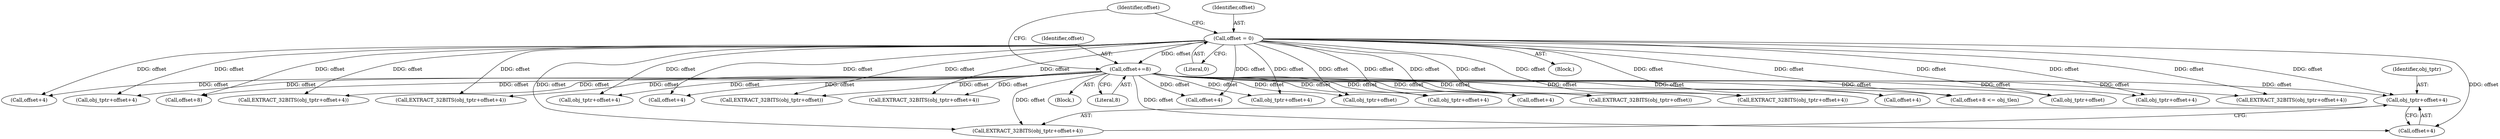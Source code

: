 digraph "0_tcpdump_d97e94223720684c6aa740ff219e0d19426c2220@pointer" {
"1001468" [label="(Call,obj_tptr+offset+4)"];
"1001397" [label="(Call,offset = 0)"];
"1001500" [label="(Call,offset+=8)"];
"1001493" [label="(Call,EXTRACT_32BITS(obj_tptr+offset+4))"];
"1001430" [label="(Call,obj_tptr+offset+4)"];
"1001500" [label="(Call,offset+=8)"];
"1001432" [label="(Call,offset+4)"];
"1001406" [label="(Block,)"];
"1001442" [label="(Call,offset+4)"];
"1001413" [label="(Call,EXTRACT_32BITS(obj_tptr+offset))"];
"1001429" [label="(Call,EXTRACT_32BITS(obj_tptr+offset+4))"];
"1001502" [label="(Literal,8)"];
"1001439" [label="(Call,EXTRACT_32BITS(obj_tptr+offset+4))"];
"1001458" [label="(Call,offset+4)"];
"1001485" [label="(Call,EXTRACT_32BITS(obj_tptr+offset+4))"];
"1001494" [label="(Call,obj_tptr+offset+4)"];
"1001399" [label="(Literal,0)"];
"1001397" [label="(Call,offset = 0)"];
"1001402" [label="(Call,offset+8)"];
"1001440" [label="(Call,obj_tptr+offset+4)"];
"1001398" [label="(Identifier,offset)"];
"1001455" [label="(Call,EXTRACT_32BITS(obj_tptr+offset+4))"];
"1001418" [label="(Call,obj_tptr+offset)"];
"1001456" [label="(Call,obj_tptr+offset+4)"];
"1001468" [label="(Call,obj_tptr+offset+4)"];
"1001470" [label="(Call,offset+4)"];
"1001403" [label="(Identifier,offset)"];
"1001417" [label="(Call,EXTRACT_32BITS(obj_tptr+offset))"];
"1001469" [label="(Identifier,obj_tptr)"];
"1001467" [label="(Call,EXTRACT_32BITS(obj_tptr+offset+4))"];
"1001488" [label="(Call,offset+4)"];
"1001401" [label="(Call,offset+8 <= obj_tlen)"];
"1001486" [label="(Call,obj_tptr+offset+4)"];
"1001177" [label="(Block,)"];
"1001496" [label="(Call,offset+4)"];
"1001414" [label="(Call,obj_tptr+offset)"];
"1001501" [label="(Identifier,offset)"];
"1001468" -> "1001467"  [label="AST: "];
"1001468" -> "1001470"  [label="CFG: "];
"1001469" -> "1001468"  [label="AST: "];
"1001470" -> "1001468"  [label="AST: "];
"1001467" -> "1001468"  [label="CFG: "];
"1001397" -> "1001468"  [label="DDG: offset"];
"1001500" -> "1001468"  [label="DDG: offset"];
"1001397" -> "1001177"  [label="AST: "];
"1001397" -> "1001399"  [label="CFG: "];
"1001398" -> "1001397"  [label="AST: "];
"1001399" -> "1001397"  [label="AST: "];
"1001403" -> "1001397"  [label="CFG: "];
"1001397" -> "1001401"  [label="DDG: offset"];
"1001397" -> "1001402"  [label="DDG: offset"];
"1001397" -> "1001413"  [label="DDG: offset"];
"1001397" -> "1001414"  [label="DDG: offset"];
"1001397" -> "1001417"  [label="DDG: offset"];
"1001397" -> "1001418"  [label="DDG: offset"];
"1001397" -> "1001429"  [label="DDG: offset"];
"1001397" -> "1001430"  [label="DDG: offset"];
"1001397" -> "1001432"  [label="DDG: offset"];
"1001397" -> "1001439"  [label="DDG: offset"];
"1001397" -> "1001440"  [label="DDG: offset"];
"1001397" -> "1001442"  [label="DDG: offset"];
"1001397" -> "1001455"  [label="DDG: offset"];
"1001397" -> "1001456"  [label="DDG: offset"];
"1001397" -> "1001458"  [label="DDG: offset"];
"1001397" -> "1001467"  [label="DDG: offset"];
"1001397" -> "1001470"  [label="DDG: offset"];
"1001397" -> "1001485"  [label="DDG: offset"];
"1001397" -> "1001486"  [label="DDG: offset"];
"1001397" -> "1001488"  [label="DDG: offset"];
"1001397" -> "1001493"  [label="DDG: offset"];
"1001397" -> "1001494"  [label="DDG: offset"];
"1001397" -> "1001496"  [label="DDG: offset"];
"1001397" -> "1001500"  [label="DDG: offset"];
"1001500" -> "1001406"  [label="AST: "];
"1001500" -> "1001502"  [label="CFG: "];
"1001501" -> "1001500"  [label="AST: "];
"1001502" -> "1001500"  [label="AST: "];
"1001403" -> "1001500"  [label="CFG: "];
"1001500" -> "1001401"  [label="DDG: offset"];
"1001500" -> "1001402"  [label="DDG: offset"];
"1001500" -> "1001413"  [label="DDG: offset"];
"1001500" -> "1001414"  [label="DDG: offset"];
"1001500" -> "1001417"  [label="DDG: offset"];
"1001500" -> "1001418"  [label="DDG: offset"];
"1001500" -> "1001429"  [label="DDG: offset"];
"1001500" -> "1001430"  [label="DDG: offset"];
"1001500" -> "1001432"  [label="DDG: offset"];
"1001500" -> "1001439"  [label="DDG: offset"];
"1001500" -> "1001440"  [label="DDG: offset"];
"1001500" -> "1001442"  [label="DDG: offset"];
"1001500" -> "1001455"  [label="DDG: offset"];
"1001500" -> "1001456"  [label="DDG: offset"];
"1001500" -> "1001458"  [label="DDG: offset"];
"1001500" -> "1001467"  [label="DDG: offset"];
"1001500" -> "1001470"  [label="DDG: offset"];
"1001500" -> "1001485"  [label="DDG: offset"];
"1001500" -> "1001486"  [label="DDG: offset"];
"1001500" -> "1001488"  [label="DDG: offset"];
"1001500" -> "1001493"  [label="DDG: offset"];
"1001500" -> "1001494"  [label="DDG: offset"];
"1001500" -> "1001496"  [label="DDG: offset"];
}
